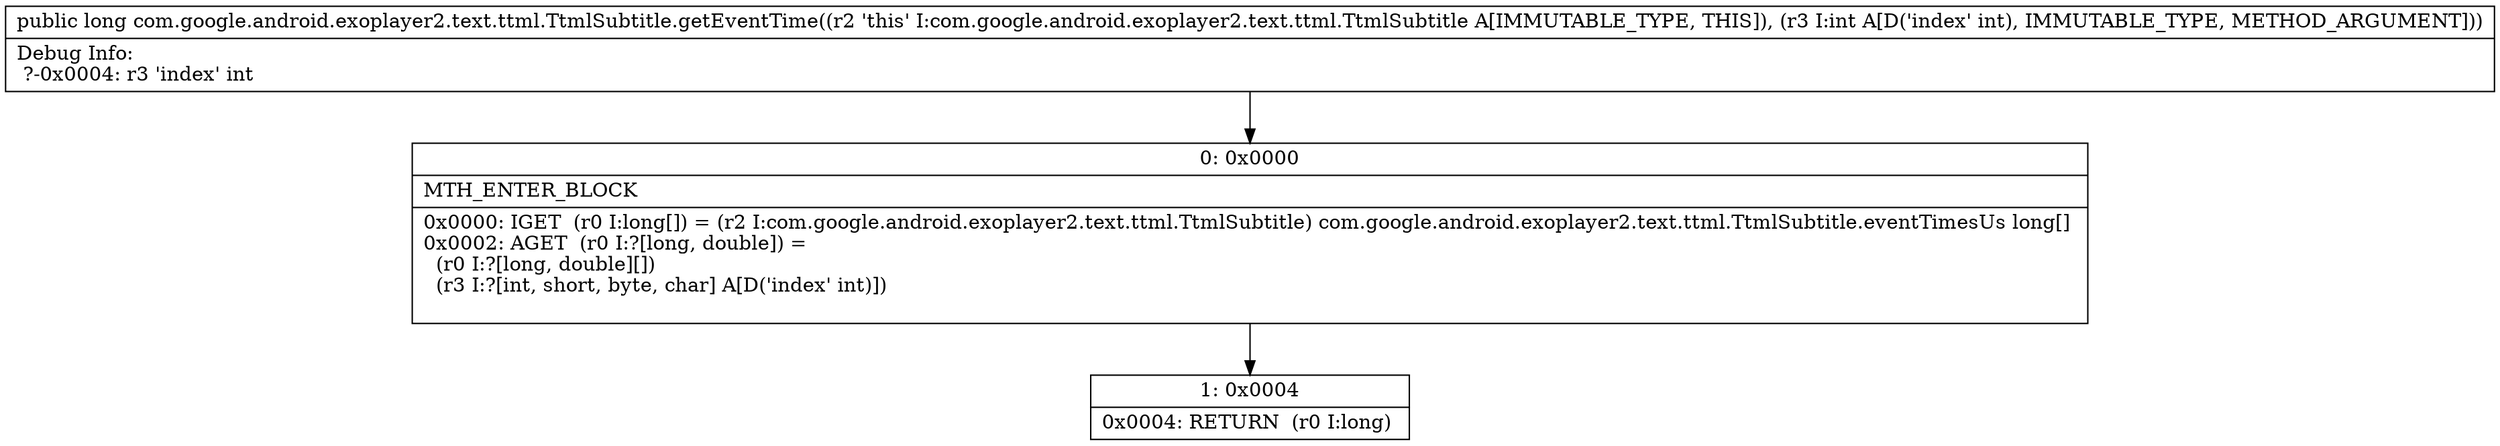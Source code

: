 digraph "CFG forcom.google.android.exoplayer2.text.ttml.TtmlSubtitle.getEventTime(I)J" {
Node_0 [shape=record,label="{0\:\ 0x0000|MTH_ENTER_BLOCK\l|0x0000: IGET  (r0 I:long[]) = (r2 I:com.google.android.exoplayer2.text.ttml.TtmlSubtitle) com.google.android.exoplayer2.text.ttml.TtmlSubtitle.eventTimesUs long[] \l0x0002: AGET  (r0 I:?[long, double]) = \l  (r0 I:?[long, double][])\l  (r3 I:?[int, short, byte, char] A[D('index' int)])\l \l}"];
Node_1 [shape=record,label="{1\:\ 0x0004|0x0004: RETURN  (r0 I:long) \l}"];
MethodNode[shape=record,label="{public long com.google.android.exoplayer2.text.ttml.TtmlSubtitle.getEventTime((r2 'this' I:com.google.android.exoplayer2.text.ttml.TtmlSubtitle A[IMMUTABLE_TYPE, THIS]), (r3 I:int A[D('index' int), IMMUTABLE_TYPE, METHOD_ARGUMENT]))  | Debug Info:\l  ?\-0x0004: r3 'index' int\l}"];
MethodNode -> Node_0;
Node_0 -> Node_1;
}

